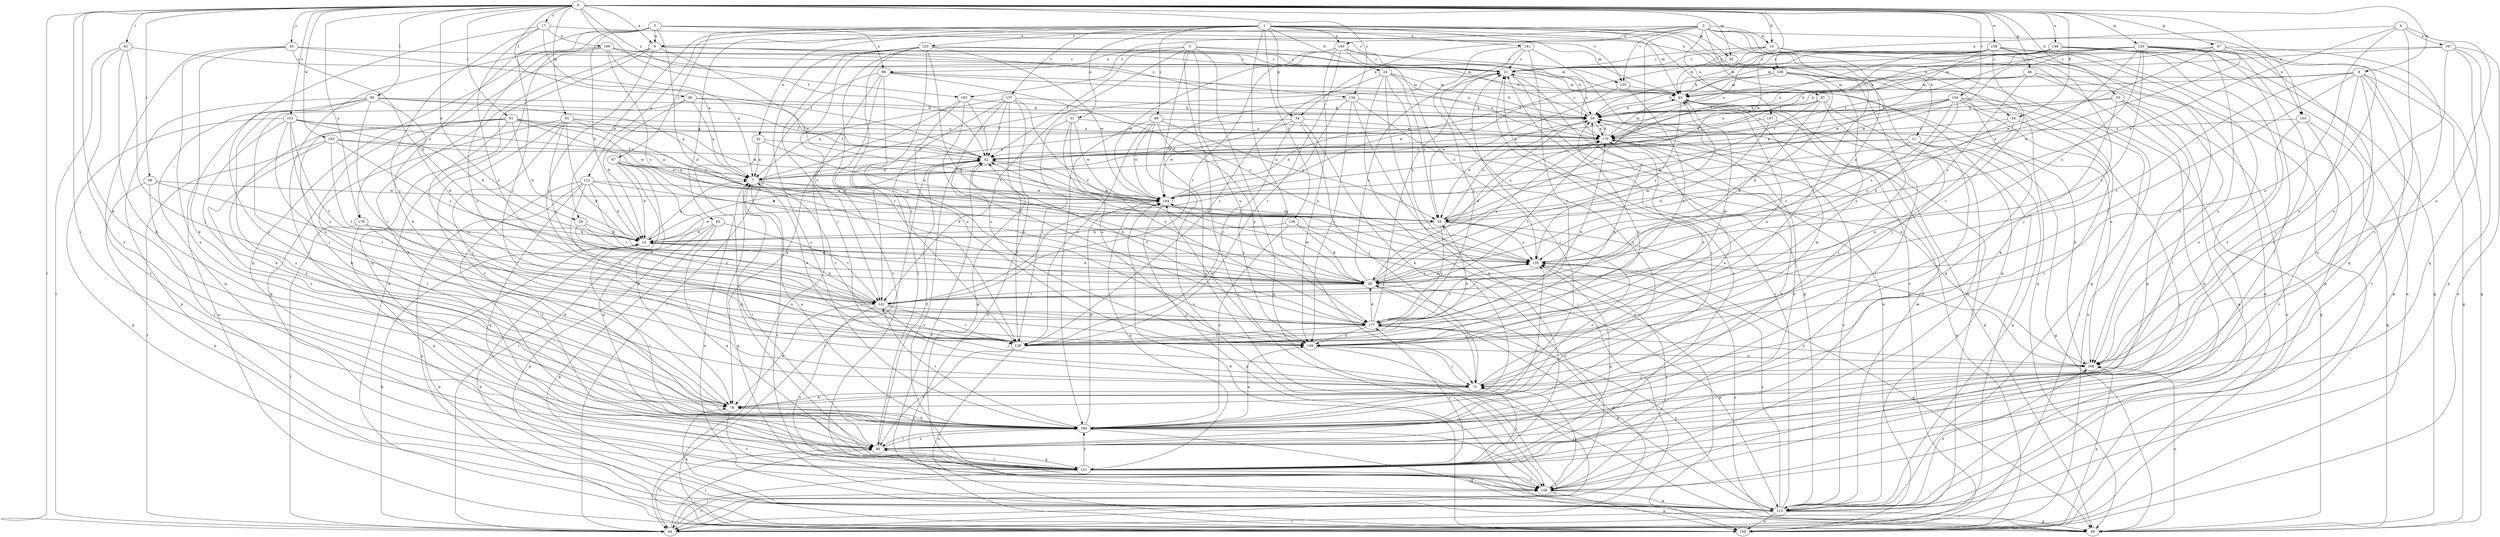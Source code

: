 strict digraph  {
0;
1;
2;
3;
4;
5;
6;
7;
9;
10;
11;
14;
17;
20;
21;
24;
28;
29;
31;
32;
34;
35;
36;
42;
46;
47;
49;
53;
54;
56;
59;
61;
62;
64;
65;
67;
69;
71;
78;
85;
86;
91;
92;
93;
97;
98;
100;
101;
103;
107;
108;
112;
115;
120;
121;
123;
128;
134;
135;
136;
137;
141;
142;
148;
149;
154;
155;
156;
158;
163;
164;
165;
167;
168;
169;
170;
176;
177;
183;
184;
0 -> 6  [label=a];
0 -> 9  [label=b];
0 -> 10  [label=b];
0 -> 17  [label=c];
0 -> 20  [label=c];
0 -> 29  [label=e];
0 -> 36  [label=f];
0 -> 42  [label=f];
0 -> 46  [label=g];
0 -> 47  [label=g];
0 -> 53  [label=h];
0 -> 54  [label=h];
0 -> 59  [label=i];
0 -> 61  [label=i];
0 -> 62  [label=i];
0 -> 64  [label=i];
0 -> 78  [label=k];
0 -> 85  [label=l];
0 -> 86  [label=l];
0 -> 91  [label=m];
0 -> 92  [label=m];
0 -> 101  [label=o];
0 -> 103  [label=o];
0 -> 120  [label=q];
0 -> 134  [label=s];
0 -> 148  [label=u];
0 -> 154  [label=v];
0 -> 158  [label=w];
0 -> 163  [label=w];
0 -> 164  [label=w];
0 -> 176  [label=y];
0 -> 183  [label=z];
1 -> 24  [label=d];
1 -> 29  [label=e];
1 -> 31  [label=e];
1 -> 32  [label=e];
1 -> 34  [label=e];
1 -> 49  [label=g];
1 -> 65  [label=j];
1 -> 67  [label=j];
1 -> 69  [label=j];
1 -> 71  [label=j];
1 -> 92  [label=m];
1 -> 93  [label=m];
1 -> 112  [label=p];
1 -> 115  [label=p];
1 -> 123  [label=r];
1 -> 136  [label=t];
1 -> 137  [label=t];
1 -> 141  [label=t];
1 -> 155  [label=v];
1 -> 165  [label=x];
1 -> 54  [label=u];
2 -> 6  [label=a];
2 -> 10  [label=b];
2 -> 11  [label=b];
2 -> 28  [label=d];
2 -> 34  [label=e];
2 -> 35  [label=e];
2 -> 97  [label=n];
2 -> 103  [label=o];
2 -> 107  [label=o];
2 -> 128  [label=r];
2 -> 155  [label=v];
2 -> 165  [label=x];
2 -> 183  [label=z];
3 -> 42  [label=f];
3 -> 49  [label=g];
3 -> 56  [label=h];
3 -> 64  [label=i];
3 -> 98  [label=n];
3 -> 142  [label=t];
3 -> 149  [label=u];
3 -> 155  [label=v];
3 -> 156  [label=v];
4 -> 35  [label=e];
4 -> 108  [label=o];
4 -> 149  [label=u];
4 -> 167  [label=x];
4 -> 168  [label=x];
4 -> 184  [label=z];
5 -> 6  [label=a];
5 -> 14  [label=b];
5 -> 28  [label=d];
5 -> 78  [label=k];
5 -> 93  [label=m];
5 -> 98  [label=n];
5 -> 100  [label=n];
5 -> 128  [label=r];
5 -> 168  [label=x];
6 -> 21  [label=c];
6 -> 56  [label=h];
6 -> 86  [label=l];
6 -> 121  [label=q];
6 -> 134  [label=s];
6 -> 164  [label=w];
6 -> 176  [label=y];
6 -> 177  [label=y];
7 -> 21  [label=c];
7 -> 28  [label=d];
7 -> 86  [label=l];
7 -> 115  [label=p];
7 -> 128  [label=r];
7 -> 156  [label=v];
7 -> 164  [label=w];
9 -> 49  [label=g];
9 -> 56  [label=h];
9 -> 71  [label=j];
9 -> 93  [label=m];
9 -> 115  [label=p];
9 -> 128  [label=r];
9 -> 142  [label=t];
9 -> 156  [label=v];
9 -> 184  [label=z];
10 -> 21  [label=c];
10 -> 42  [label=f];
10 -> 93  [label=m];
10 -> 100  [label=n];
10 -> 115  [label=p];
11 -> 7  [label=a];
11 -> 42  [label=f];
11 -> 49  [label=g];
11 -> 115  [label=p];
11 -> 135  [label=s];
11 -> 184  [label=z];
14 -> 7  [label=a];
14 -> 28  [label=d];
14 -> 86  [label=l];
14 -> 135  [label=s];
14 -> 164  [label=w];
17 -> 7  [label=a];
17 -> 21  [label=c];
17 -> 128  [label=r];
17 -> 169  [label=x];
17 -> 177  [label=y];
17 -> 184  [label=z];
20 -> 14  [label=b];
20 -> 21  [label=c];
20 -> 42  [label=f];
20 -> 78  [label=k];
20 -> 156  [label=v];
20 -> 184  [label=z];
21 -> 93  [label=m];
21 -> 100  [label=n];
21 -> 115  [label=p];
24 -> 35  [label=e];
24 -> 56  [label=h];
24 -> 64  [label=i];
24 -> 93  [label=m];
24 -> 121  [label=q];
24 -> 128  [label=r];
24 -> 135  [label=s];
28 -> 21  [label=c];
28 -> 71  [label=j];
28 -> 93  [label=m];
28 -> 115  [label=p];
28 -> 135  [label=s];
28 -> 142  [label=t];
28 -> 164  [label=w];
28 -> 170  [label=x];
29 -> 14  [label=b];
29 -> 28  [label=d];
29 -> 142  [label=t];
31 -> 128  [label=r];
31 -> 149  [label=u];
31 -> 164  [label=w];
31 -> 170  [label=x];
31 -> 177  [label=y];
32 -> 7  [label=a];
32 -> 35  [label=e];
32 -> 42  [label=f];
32 -> 121  [label=q];
34 -> 7  [label=a];
34 -> 71  [label=j];
34 -> 78  [label=k];
34 -> 128  [label=r];
34 -> 164  [label=w];
34 -> 170  [label=x];
35 -> 14  [label=b];
35 -> 56  [label=h];
35 -> 108  [label=o];
35 -> 135  [label=s];
35 -> 170  [label=x];
35 -> 177  [label=y];
35 -> 184  [label=z];
36 -> 7  [label=a];
36 -> 14  [label=b];
36 -> 42  [label=f];
36 -> 56  [label=h];
36 -> 71  [label=j];
42 -> 7  [label=a];
42 -> 14  [label=b];
42 -> 64  [label=i];
42 -> 135  [label=s];
42 -> 156  [label=v];
46 -> 56  [label=h];
46 -> 64  [label=i];
46 -> 86  [label=l];
46 -> 93  [label=m];
46 -> 135  [label=s];
47 -> 21  [label=c];
47 -> 35  [label=e];
47 -> 56  [label=h];
47 -> 86  [label=l];
47 -> 108  [label=o];
47 -> 164  [label=w];
49 -> 14  [label=b];
49 -> 108  [label=o];
49 -> 135  [label=s];
53 -> 56  [label=h];
53 -> 78  [label=k];
53 -> 100  [label=n];
53 -> 115  [label=p];
53 -> 121  [label=q];
53 -> 170  [label=x];
54 -> 135  [label=s];
54 -> 149  [label=u];
54 -> 156  [label=v];
54 -> 170  [label=x];
56 -> 21  [label=c];
56 -> 28  [label=d];
56 -> 35  [label=e];
56 -> 49  [label=g];
56 -> 170  [label=x];
59 -> 86  [label=l];
59 -> 115  [label=p];
59 -> 142  [label=t];
59 -> 164  [label=w];
61 -> 14  [label=b];
61 -> 35  [label=e];
61 -> 42  [label=f];
61 -> 78  [label=k];
61 -> 121  [label=q];
61 -> 149  [label=u];
61 -> 164  [label=w];
61 -> 170  [label=x];
61 -> 184  [label=z];
62 -> 21  [label=c];
62 -> 64  [label=i];
62 -> 71  [label=j];
62 -> 78  [label=k];
62 -> 184  [label=z];
64 -> 14  [label=b];
64 -> 28  [label=d];
64 -> 86  [label=l];
64 -> 156  [label=v];
65 -> 14  [label=b];
65 -> 49  [label=g];
65 -> 115  [label=p];
65 -> 121  [label=q];
65 -> 142  [label=t];
67 -> 7  [label=a];
67 -> 14  [label=b];
67 -> 28  [label=d];
67 -> 35  [label=e];
67 -> 64  [label=i];
67 -> 78  [label=k];
67 -> 121  [label=q];
69 -> 35  [label=e];
69 -> 128  [label=r];
69 -> 156  [label=v];
69 -> 164  [label=w];
69 -> 170  [label=x];
69 -> 177  [label=y];
69 -> 184  [label=z];
71 -> 78  [label=k];
71 -> 93  [label=m];
71 -> 170  [label=x];
78 -> 21  [label=c];
78 -> 156  [label=v];
78 -> 184  [label=z];
85 -> 7  [label=a];
85 -> 28  [label=d];
85 -> 42  [label=f];
85 -> 56  [label=h];
85 -> 100  [label=n];
85 -> 115  [label=p];
85 -> 121  [label=q];
85 -> 128  [label=r];
85 -> 184  [label=z];
86 -> 42  [label=f];
86 -> 64  [label=i];
86 -> 121  [label=q];
86 -> 170  [label=x];
86 -> 184  [label=z];
91 -> 28  [label=d];
91 -> 35  [label=e];
91 -> 71  [label=j];
91 -> 86  [label=l];
91 -> 142  [label=t];
91 -> 164  [label=w];
91 -> 170  [label=x];
91 -> 184  [label=z];
92 -> 93  [label=m];
92 -> 115  [label=p];
93 -> 56  [label=h];
93 -> 64  [label=i];
93 -> 135  [label=s];
93 -> 149  [label=u];
97 -> 7  [label=a];
97 -> 14  [label=b];
97 -> 28  [label=d];
97 -> 56  [label=h];
97 -> 86  [label=l];
97 -> 156  [label=v];
98 -> 64  [label=i];
98 -> 93  [label=m];
98 -> 100  [label=n];
98 -> 128  [label=r];
98 -> 135  [label=s];
98 -> 142  [label=t];
98 -> 170  [label=x];
100 -> 14  [label=b];
100 -> 164  [label=w];
101 -> 7  [label=a];
101 -> 14  [label=b];
101 -> 49  [label=g];
101 -> 78  [label=k];
101 -> 142  [label=t];
101 -> 149  [label=u];
101 -> 170  [label=x];
101 -> 177  [label=y];
103 -> 49  [label=g];
103 -> 108  [label=o];
103 -> 156  [label=v];
103 -> 170  [label=x];
107 -> 28  [label=d];
107 -> 64  [label=i];
107 -> 170  [label=x];
108 -> 56  [label=h];
108 -> 71  [label=j];
108 -> 100  [label=n];
108 -> 177  [label=y];
112 -> 14  [label=b];
112 -> 35  [label=e];
112 -> 86  [label=l];
112 -> 100  [label=n];
112 -> 121  [label=q];
112 -> 128  [label=r];
112 -> 142  [label=t];
112 -> 164  [label=w];
115 -> 7  [label=a];
115 -> 21  [label=c];
115 -> 42  [label=f];
115 -> 49  [label=g];
115 -> 64  [label=i];
115 -> 78  [label=k];
115 -> 93  [label=m];
115 -> 100  [label=n];
115 -> 108  [label=o];
115 -> 135  [label=s];
115 -> 170  [label=x];
115 -> 177  [label=y];
120 -> 21  [label=c];
120 -> 35  [label=e];
120 -> 42  [label=f];
120 -> 49  [label=g];
120 -> 86  [label=l];
120 -> 108  [label=o];
120 -> 121  [label=q];
120 -> 135  [label=s];
120 -> 142  [label=t];
120 -> 164  [label=w];
120 -> 170  [label=x];
120 -> 184  [label=z];
121 -> 21  [label=c];
121 -> 56  [label=h];
121 -> 64  [label=i];
121 -> 71  [label=j];
121 -> 86  [label=l];
121 -> 156  [label=v];
121 -> 177  [label=y];
121 -> 184  [label=z];
123 -> 21  [label=c];
123 -> 28  [label=d];
123 -> 71  [label=j];
123 -> 93  [label=m];
123 -> 128  [label=r];
123 -> 142  [label=t];
123 -> 156  [label=v];
123 -> 164  [label=w];
123 -> 177  [label=y];
123 -> 184  [label=z];
128 -> 7  [label=a];
128 -> 35  [label=e];
128 -> 42  [label=f];
128 -> 56  [label=h];
128 -> 86  [label=l];
128 -> 100  [label=n];
134 -> 56  [label=h];
134 -> 100  [label=n];
134 -> 108  [label=o];
134 -> 142  [label=t];
134 -> 149  [label=u];
134 -> 164  [label=w];
135 -> 28  [label=d];
135 -> 42  [label=f];
135 -> 49  [label=g];
135 -> 121  [label=q];
136 -> 14  [label=b];
136 -> 28  [label=d];
136 -> 156  [label=v];
136 -> 184  [label=z];
137 -> 7  [label=a];
137 -> 28  [label=d];
137 -> 42  [label=f];
137 -> 56  [label=h];
137 -> 86  [label=l];
137 -> 100  [label=n];
137 -> 115  [label=p];
137 -> 149  [label=u];
141 -> 21  [label=c];
141 -> 100  [label=n];
141 -> 128  [label=r];
141 -> 177  [label=y];
141 -> 184  [label=z];
142 -> 14  [label=b];
142 -> 71  [label=j];
142 -> 78  [label=k];
142 -> 128  [label=r];
142 -> 156  [label=v];
142 -> 177  [label=y];
148 -> 21  [label=c];
148 -> 42  [label=f];
148 -> 49  [label=g];
148 -> 93  [label=m];
148 -> 100  [label=n];
148 -> 184  [label=z];
149 -> 56  [label=h];
149 -> 64  [label=i];
149 -> 71  [label=j];
149 -> 108  [label=o];
149 -> 164  [label=w];
149 -> 170  [label=x];
154 -> 7  [label=a];
154 -> 28  [label=d];
154 -> 42  [label=f];
154 -> 49  [label=g];
154 -> 56  [label=h];
154 -> 64  [label=i];
154 -> 86  [label=l];
154 -> 100  [label=n];
154 -> 135  [label=s];
154 -> 170  [label=x];
155 -> 35  [label=e];
155 -> 108  [label=o];
155 -> 177  [label=y];
156 -> 71  [label=j];
156 -> 100  [label=n];
156 -> 115  [label=p];
156 -> 135  [label=s];
156 -> 184  [label=z];
158 -> 21  [label=c];
158 -> 42  [label=f];
158 -> 56  [label=h];
158 -> 71  [label=j];
158 -> 108  [label=o];
158 -> 115  [label=p];
158 -> 128  [label=r];
158 -> 156  [label=v];
158 -> 164  [label=w];
158 -> 170  [label=x];
163 -> 7  [label=a];
163 -> 42  [label=f];
163 -> 64  [label=i];
163 -> 135  [label=s];
163 -> 142  [label=t];
163 -> 184  [label=z];
164 -> 35  [label=e];
164 -> 42  [label=f];
164 -> 49  [label=g];
164 -> 56  [label=h];
164 -> 121  [label=q];
165 -> 21  [label=c];
165 -> 128  [label=r];
165 -> 135  [label=s];
165 -> 142  [label=t];
165 -> 149  [label=u];
165 -> 164  [label=w];
165 -> 170  [label=x];
167 -> 21  [label=c];
167 -> 93  [label=m];
167 -> 100  [label=n];
167 -> 108  [label=o];
167 -> 115  [label=p];
167 -> 121  [label=q];
168 -> 28  [label=d];
168 -> 56  [label=h];
168 -> 71  [label=j];
168 -> 93  [label=m];
168 -> 121  [label=q];
168 -> 164  [label=w];
168 -> 177  [label=y];
168 -> 184  [label=z];
169 -> 7  [label=a];
169 -> 21  [label=c];
169 -> 86  [label=l];
169 -> 93  [label=m];
169 -> 121  [label=q];
169 -> 135  [label=s];
169 -> 149  [label=u];
169 -> 170  [label=x];
170 -> 42  [label=f];
170 -> 56  [label=h];
170 -> 93  [label=m];
170 -> 100  [label=n];
170 -> 142  [label=t];
176 -> 14  [label=b];
176 -> 28  [label=d];
176 -> 64  [label=i];
176 -> 78  [label=k];
176 -> 121  [label=q];
177 -> 21  [label=c];
177 -> 28  [label=d];
177 -> 42  [label=f];
177 -> 93  [label=m];
177 -> 115  [label=p];
177 -> 128  [label=r];
177 -> 135  [label=s];
177 -> 149  [label=u];
177 -> 170  [label=x];
183 -> 42  [label=f];
183 -> 56  [label=h];
183 -> 78  [label=k];
183 -> 149  [label=u];
183 -> 177  [label=y];
184 -> 7  [label=a];
184 -> 21  [label=c];
184 -> 49  [label=g];
184 -> 78  [label=k];
184 -> 86  [label=l];
184 -> 135  [label=s];
184 -> 142  [label=t];
184 -> 149  [label=u];
184 -> 164  [label=w];
}
